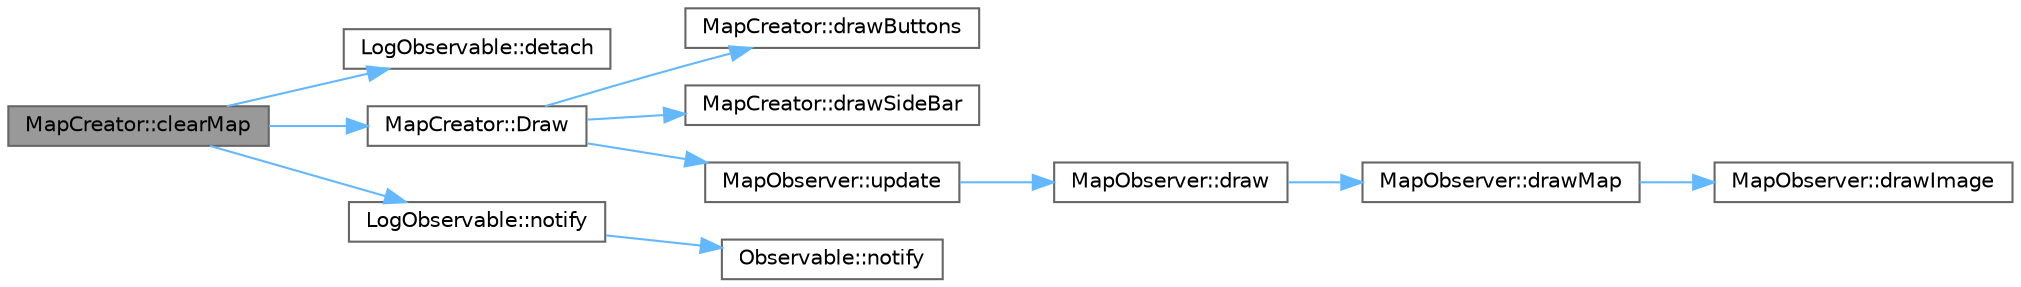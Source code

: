 digraph "MapCreator::clearMap"
{
 // LATEX_PDF_SIZE
  bgcolor="transparent";
  edge [fontname=Helvetica,fontsize=10,labelfontname=Helvetica,labelfontsize=10];
  node [fontname=Helvetica,fontsize=10,shape=box,height=0.2,width=0.4];
  rankdir="LR";
  Node1 [id="Node000001",label="MapCreator::clearMap",height=0.2,width=0.4,color="gray40", fillcolor="grey60", style="filled", fontcolor="black",tooltip="Assigns the current map a new default one and, detaches the observer from the old map and attaches it..."];
  Node1 -> Node2 [id="edge1_Node000001_Node000002",color="steelblue1",style="solid",tooltip=" "];
  Node2 [id="Node000002",label="LogObservable::detach",height=0.2,width=0.4,color="grey40", fillcolor="white", style="filled",URL="$class_log_observable.html#a26c327e3611e8e2c816315398cbdfdc0",tooltip="Detaches a LogObserver from the LogObservable."];
  Node1 -> Node3 [id="edge2_Node000001_Node000003",color="steelblue1",style="solid",tooltip=" "];
  Node3 [id="Node000003",label="MapCreator::Draw",height=0.2,width=0.4,color="grey40", fillcolor="white", style="filled",URL="$class_map_creator.html#a9d4223e79b231b9736429f54eae8fd6b",tooltip="Clear the window and then Draw all the components."];
  Node3 -> Node4 [id="edge3_Node000003_Node000004",color="steelblue1",style="solid",tooltip=" "];
  Node4 [id="Node000004",label="MapCreator::drawButtons",height=0.2,width=0.4,color="grey40", fillcolor="white", style="filled",URL="$class_map_creator.html#a40052c136ef4b93ca4040856b8c941d0",tooltip="Draws the buttons on the screen."];
  Node3 -> Node5 [id="edge4_Node000003_Node000005",color="steelblue1",style="solid",tooltip=" "];
  Node5 [id="Node000005",label="MapCreator::drawSideBar",height=0.2,width=0.4,color="grey40", fillcolor="white", style="filled",URL="$class_map_creator.html#acbc17647359be9e23d91c725ffb92e76",tooltip="Draws the sidebar."];
  Node3 -> Node6 [id="edge5_Node000003_Node000006",color="steelblue1",style="solid",tooltip=" "];
  Node6 [id="Node000006",label="MapObserver::update",height=0.2,width=0.4,color="grey40", fillcolor="white", style="filled",URL="$class_map_observer.html#a8a3016364d12b7c647e35bb1f04bf4a2",tooltip="Updates the map observer."];
  Node6 -> Node7 [id="edge6_Node000006_Node000007",color="steelblue1",style="solid",tooltip=" "];
  Node7 [id="Node000007",label="MapObserver::draw",height=0.2,width=0.4,color="grey40", fillcolor="white", style="filled",URL="$class_map_observer.html#a542a5301b3840038c00ea7b15a13ff70",tooltip="Draws the map observer's display."];
  Node7 -> Node8 [id="edge7_Node000007_Node000008",color="steelblue1",style="solid",tooltip=" "];
  Node8 [id="Node000008",label="MapObserver::drawMap",height=0.2,width=0.4,color="grey40", fillcolor="white", style="filled",URL="$class_map_observer.html#a29d1924556a8da862ab5377d0324d287",tooltip="Draws the map on the map display."];
  Node8 -> Node9 [id="edge8_Node000008_Node000009",color="steelblue1",style="solid",tooltip=" "];
  Node9 [id="Node000009",label="MapObserver::drawImage",height=0.2,width=0.4,color="grey40", fillcolor="white", style="filled",URL="$class_map_observer.html#ab4ff967844677b764d7730ea417c5296",tooltip="Draws an image at the specified position on the map display."];
  Node1 -> Node10 [id="edge9_Node000001_Node000010",color="steelblue1",style="solid",tooltip=" "];
  Node10 [id="Node000010",label="LogObservable::notify",height=0.2,width=0.4,color="grey40", fillcolor="white", style="filled",URL="$class_log_observable.html#ad42f5e24118560f10123743dac922919",tooltip="Notifies the observers without any message. This function overrides the notify() function in the base..."];
  Node10 -> Node11 [id="edge10_Node000010_Node000011",color="steelblue1",style="solid",tooltip=" "];
  Node11 [id="Node000011",label="Observable::notify",height=0.2,width=0.4,color="grey40", fillcolor="white", style="filled",URL="$class_observable.html#ae181cee45eafcdd3244f2385ac1357d7",tooltip="Notifies all attached observers about a state change in the Observable object."];
}
